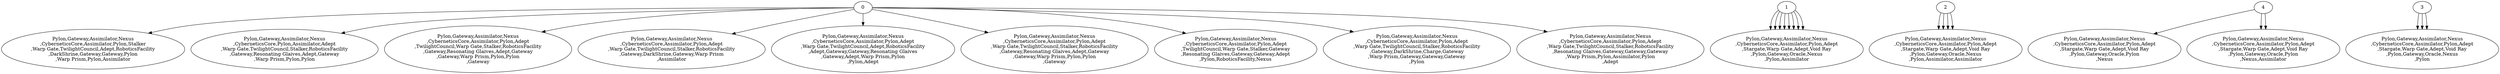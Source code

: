 digraph Dendrogram {
	0 -> "Pylon,Gateway,Assimilator,Nexus
,CyberneticsCore,Assimilator,Pylon,Stalker
,Warp Gate,TwilightCouncil,Adept,RoboticsFacility
,DarkShrine,Gateway,Gateway,Pylon
,Warp Prism,Pylon,Assimilator"
	1 -> "Pylon,Gateway,Assimilator,Nexus
,CyberneticsCore,Assimilator,Pylon,Adept
,Stargate,Warp Gate,Adept,Void Ray
,Pylon,Gateway,Oracle,Nexus
,Pylon,Assimilator"
	2 -> "Pylon,Gateway,Assimilator,Nexus
,CyberneticsCore,Assimilator,Pylon,Adept
,Stargate,Warp Gate,Adept,Void Ray
,Pylon,Gateway,Oracle,Nexus
,Pylon,Assimilator,Assimilator"
	0 -> "Pylon,Gateway,Assimilator,Nexus
,CyberneticsCore,Pylon,Assimilator,Adept
,Warp Gate,TwilightCouncil,Stalker,RoboticsFacility
,Gateway,Resonating Glaives,Adept,Gateway
,Warp Prism,Pylon,Pylon"
	0 -> "Pylon,Gateway,Assimilator,Nexus
,CyberneticsCore,Assimilator,Pylon,Adept
,TwilightCouncil,Warp Gate,Stalker,RoboticsFacility
,Gateway,Resonating Glaives,Adept,Gateway
,Gateway,Warp Prism,Pylon,Pylon
,Gateway"
	0 -> "Pylon,Gateway,Assimilator,Nexus
,CyberneticsCore,Assimilator,Pylon,Adept
,Warp Gate,TwilightCouncil,Stalker,RoboticsFacility
,Gateway,DarkShrine,Gateway,Warp Prism
,Assimilator"
	1 -> "Pylon,Gateway,Assimilator,Nexus
,CyberneticsCore,Assimilator,Pylon,Adept
,Stargate,Warp Gate,Adept,Void Ray
,Pylon,Gateway,Oracle,Nexus
,Pylon,Assimilator"
	1 -> "Pylon,Gateway,Assimilator,Nexus
,CyberneticsCore,Assimilator,Pylon,Adept
,Stargate,Warp Gate,Adept,Void Ray
,Pylon,Gateway,Oracle,Nexus
,Pylon,Assimilator"
	0 -> "Pylon,Gateway,Assimilator,Nexus
,CyberneticsCore,Assimilator,Pylon,Adept
,Warp Gate,TwilightCouncil,Adept,RoboticsFacility
,Adept,Gateway,Gateway,Resonating Glaives
,Gateway,Adept,Warp Prism,Pylon
,Pylon,Adept"
	0 -> "Pylon,Gateway,Assimilator,Nexus
,CyberneticsCore,Assimilator,Pylon,Adept
,Warp Gate,TwilightCouncil,Stalker,RoboticsFacility
,Gateway,Resonating Glaives,Adept,Gateway
,Gateway,Warp Prism,Pylon,Pylon
,Gateway"
	4 -> "Pylon,Gateway,Assimilator,Nexus
,CyberneticsCore,Assimilator,Pylon,Adept
,Stargate,Warp Gate,Adept,Void Ray
,Pylon,Gateway,Oracle,Pylon
,Nexus"
	2 -> "Pylon,Gateway,Assimilator,Nexus
,CyberneticsCore,Assimilator,Pylon,Adept
,Stargate,Warp Gate,Adept,Void Ray
,Pylon,Gateway,Oracle,Nexus
,Pylon,Assimilator,Assimilator"
	0 -> "Pylon,Gateway,Assimilator,Nexus
,CyberneticsCore,Assimilator,Pylon,Adept
,TwilightCouncil,Warp Gate,Stalker,Gateway
,Resonating Glaives,Gateway,Gateway,Adept
,Pylon,RoboticsFacility,Nexus"
	3 -> "Pylon,Gateway,Assimilator,Nexus
,CyberneticsCore,Assimilator,Pylon,Adept
,Stargate,Warp Gate,Adept,Void Ray
,Pylon,Gateway,Oracle,Nexus
,Pylon"
	1 -> "Pylon,Gateway,Assimilator,Nexus
,CyberneticsCore,Assimilator,Pylon,Adept
,Stargate,Warp Gate,Adept,Void Ray
,Pylon,Gateway,Oracle,Nexus
,Pylon,Assimilator"
	1 -> "Pylon,Gateway,Assimilator,Nexus
,CyberneticsCore,Assimilator,Pylon,Adept
,Stargate,Warp Gate,Adept,Void Ray
,Pylon,Gateway,Oracle,Nexus
,Pylon,Assimilator"
	2 -> "Pylon,Gateway,Assimilator,Nexus
,CyberneticsCore,Assimilator,Pylon,Adept
,Stargate,Warp Gate,Adept,Void Ray
,Pylon,Gateway,Oracle,Nexus
,Pylon,Assimilator,Assimilator"
	1 -> "Pylon,Gateway,Assimilator,Nexus
,CyberneticsCore,Assimilator,Pylon,Adept
,Stargate,Warp Gate,Adept,Void Ray
,Pylon,Gateway,Oracle,Nexus
,Pylon,Assimilator"
	3 -> "Pylon,Gateway,Assimilator,Nexus
,CyberneticsCore,Assimilator,Pylon,Adept
,Stargate,Warp Gate,Adept,Void Ray
,Pylon,Gateway,Oracle,Nexus
,Pylon"
	3 -> "Pylon,Gateway,Assimilator,Nexus
,CyberneticsCore,Assimilator,Pylon,Adept
,Stargate,Warp Gate,Adept,Void Ray
,Pylon,Gateway,Oracle,Nexus
,Pylon"
	4 -> "Pylon,Gateway,Assimilator,Nexus
,CyberneticsCore,Assimilator,Pylon,Adept
,Stargate,Warp Gate,Adept,Void Ray
,Pylon,Gateway,Oracle,Pylon
,Nexus,Assimilator"
	4 -> "Pylon,Gateway,Assimilator,Nexus
,CyberneticsCore,Assimilator,Pylon,Adept
,Stargate,Warp Gate,Adept,Void Ray
,Pylon,Gateway,Oracle,Pylon
,Nexus,Assimilator"
	2 -> "Pylon,Gateway,Assimilator,Nexus
,CyberneticsCore,Assimilator,Pylon,Adept
,Stargate,Warp Gate,Adept,Void Ray
,Pylon,Gateway,Oracle,Nexus
,Pylon,Assimilator,Assimilator"
	0 -> "Pylon,Gateway,Assimilator,Nexus
,CyberneticsCore,Assimilator,Pylon,Adept
,Warp Gate,TwilightCouncil,Stalker,RoboticsFacility
,Gateway,DarkShrine,Charge,Gateway
,Warp Prism,Gateway,Gateway,Gateway
,Pylon"
	1 -> "Pylon,Gateway,Assimilator,Nexus
,CyberneticsCore,Assimilator,Pylon,Adept
,Stargate,Warp Gate,Adept,Void Ray
,Pylon,Gateway,Oracle,Nexus
,Pylon,Assimilator"
	1 -> "Pylon,Gateway,Assimilator,Nexus
,CyberneticsCore,Assimilator,Pylon,Adept
,Stargate,Warp Gate,Adept,Void Ray
,Pylon,Gateway,Oracle,Nexus
,Pylon,Assimilator"
	0 -> "Pylon,Gateway,Assimilator,Nexus
,CyberneticsCore,Assimilator,Pylon,Adept
,Warp Gate,TwilightCouncil,Stalker,RoboticsFacility
,Resonating Glaives,Gateway,Gateway,Gateway
,Warp Prism,Pylon,Assimilator,Pylon
,Adept"
}

